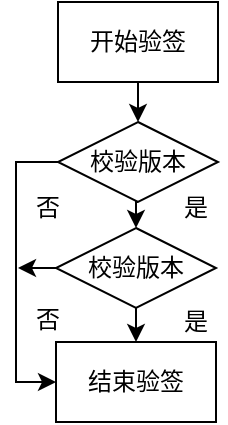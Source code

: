 <mxfile version="17.4.6" type="github">
  <diagram id="itXDM7xVuKAZh9ORiLuy" name="Page-1">
    <mxGraphModel dx="782" dy="1647" grid="1" gridSize="10" guides="1" tooltips="1" connect="1" arrows="1" fold="1" page="1" pageScale="1" pageWidth="827" pageHeight="1169" math="0" shadow="0">
      <root>
        <mxCell id="0" />
        <mxCell id="1" parent="0" />
        <mxCell id="Yp8vXP4M79q_ZlIKRfWr-5" style="edgeStyle=orthogonalEdgeStyle;rounded=0;orthogonalLoop=1;jettySize=auto;html=1;exitX=0.5;exitY=1;exitDx=0;exitDy=0;entryX=0.5;entryY=0;entryDx=0;entryDy=0;" edge="1" parent="1" source="Yp8vXP4M79q_ZlIKRfWr-1" target="Yp8vXP4M79q_ZlIKRfWr-2">
          <mxGeometry relative="1" as="geometry" />
        </mxCell>
        <mxCell id="Yp8vXP4M79q_ZlIKRfWr-1" value="开始验签" style="rounded=0;whiteSpace=wrap;html=1;" vertex="1" parent="1">
          <mxGeometry x="360" y="-240" width="80" height="40" as="geometry" />
        </mxCell>
        <mxCell id="Yp8vXP4M79q_ZlIKRfWr-6" style="edgeStyle=orthogonalEdgeStyle;rounded=0;orthogonalLoop=1;jettySize=auto;html=1;exitX=0.5;exitY=1;exitDx=0;exitDy=0;entryX=0.5;entryY=0;entryDx=0;entryDy=0;" edge="1" parent="1" source="Yp8vXP4M79q_ZlIKRfWr-2" target="Yp8vXP4M79q_ZlIKRfWr-4">
          <mxGeometry relative="1" as="geometry" />
        </mxCell>
        <mxCell id="Yp8vXP4M79q_ZlIKRfWr-13" style="edgeStyle=orthogonalEdgeStyle;rounded=0;orthogonalLoop=1;jettySize=auto;html=1;exitX=0;exitY=0.5;exitDx=0;exitDy=0;entryX=0;entryY=0.5;entryDx=0;entryDy=0;" edge="1" parent="1" source="Yp8vXP4M79q_ZlIKRfWr-2" target="Yp8vXP4M79q_ZlIKRfWr-9">
          <mxGeometry relative="1" as="geometry" />
        </mxCell>
        <mxCell id="Yp8vXP4M79q_ZlIKRfWr-2" value="校验版本" style="rhombus;whiteSpace=wrap;html=1;" vertex="1" parent="1">
          <mxGeometry x="360" y="-180" width="80" height="40" as="geometry" />
        </mxCell>
        <mxCell id="Yp8vXP4M79q_ZlIKRfWr-10" style="edgeStyle=orthogonalEdgeStyle;rounded=0;orthogonalLoop=1;jettySize=auto;html=1;exitX=0.5;exitY=1;exitDx=0;exitDy=0;entryX=0.5;entryY=0;entryDx=0;entryDy=0;" edge="1" parent="1" source="Yp8vXP4M79q_ZlIKRfWr-4" target="Yp8vXP4M79q_ZlIKRfWr-9">
          <mxGeometry relative="1" as="geometry" />
        </mxCell>
        <mxCell id="Yp8vXP4M79q_ZlIKRfWr-14" style="edgeStyle=orthogonalEdgeStyle;rounded=0;orthogonalLoop=1;jettySize=auto;html=1;exitX=0;exitY=0.5;exitDx=0;exitDy=0;" edge="1" parent="1" source="Yp8vXP4M79q_ZlIKRfWr-4">
          <mxGeometry relative="1" as="geometry">
            <mxPoint x="340" y="-107" as="targetPoint" />
          </mxGeometry>
        </mxCell>
        <mxCell id="Yp8vXP4M79q_ZlIKRfWr-4" value="校验版本" style="rhombus;whiteSpace=wrap;html=1;" vertex="1" parent="1">
          <mxGeometry x="359" y="-127" width="80" height="40" as="geometry" />
        </mxCell>
        <mxCell id="Yp8vXP4M79q_ZlIKRfWr-9" value="结束验签" style="rounded=0;whiteSpace=wrap;html=1;" vertex="1" parent="1">
          <mxGeometry x="359" y="-70" width="80" height="40" as="geometry" />
        </mxCell>
        <mxCell id="Yp8vXP4M79q_ZlIKRfWr-11" value="是" style="text;html=1;strokeColor=none;fillColor=none;align=center;verticalAlign=middle;whiteSpace=wrap;rounded=0;" vertex="1" parent="1">
          <mxGeometry x="414" y="-147" width="30" height="20" as="geometry" />
        </mxCell>
        <mxCell id="Yp8vXP4M79q_ZlIKRfWr-12" value="是" style="text;html=1;strokeColor=none;fillColor=none;align=center;verticalAlign=middle;whiteSpace=wrap;rounded=0;" vertex="1" parent="1">
          <mxGeometry x="414" y="-90" width="30" height="20" as="geometry" />
        </mxCell>
        <mxCell id="Yp8vXP4M79q_ZlIKRfWr-15" value="否" style="text;html=1;strokeColor=none;fillColor=none;align=center;verticalAlign=middle;whiteSpace=wrap;rounded=0;" vertex="1" parent="1">
          <mxGeometry x="340" y="-147" width="30" height="20" as="geometry" />
        </mxCell>
        <mxCell id="Yp8vXP4M79q_ZlIKRfWr-16" value="否" style="text;html=1;strokeColor=none;fillColor=none;align=center;verticalAlign=middle;whiteSpace=wrap;rounded=0;" vertex="1" parent="1">
          <mxGeometry x="340" y="-90" width="30" height="17" as="geometry" />
        </mxCell>
      </root>
    </mxGraphModel>
  </diagram>
</mxfile>
